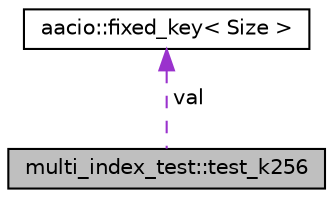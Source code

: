 digraph "multi_index_test::test_k256"
{
  edge [fontname="Helvetica",fontsize="10",labelfontname="Helvetica",labelfontsize="10"];
  node [fontname="Helvetica",fontsize="10",shape=record];
  Node1 [label="multi_index_test::test_k256",height=0.2,width=0.4,color="black", fillcolor="grey75", style="filled", fontcolor="black"];
  Node2 -> Node1 [dir="back",color="darkorchid3",fontsize="10",style="dashed",label=" val" ,fontname="Helvetica"];
  Node2 [label="aacio::fixed_key\< Size \>",height=0.2,width=0.4,color="black", fillcolor="white", style="filled",URL="$classaacio_1_1fixed__key.html"];
}
